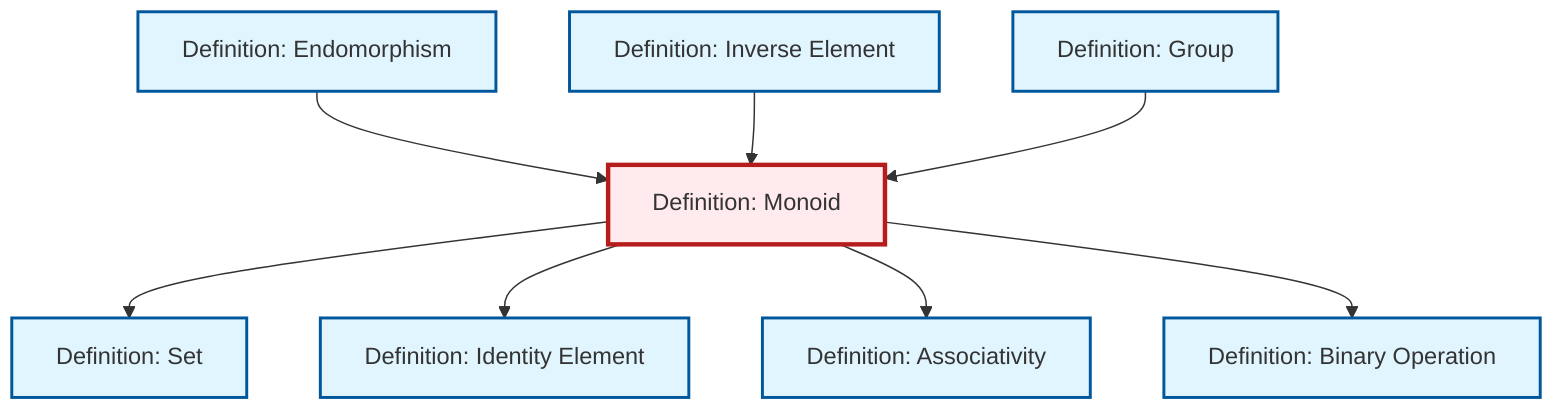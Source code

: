 graph TD
    classDef definition fill:#e1f5fe,stroke:#01579b,stroke-width:2px
    classDef theorem fill:#f3e5f5,stroke:#4a148c,stroke-width:2px
    classDef axiom fill:#fff3e0,stroke:#e65100,stroke-width:2px
    classDef example fill:#e8f5e9,stroke:#1b5e20,stroke-width:2px
    classDef current fill:#ffebee,stroke:#b71c1c,stroke-width:3px
    def-monoid["Definition: Monoid"]:::definition
    def-group["Definition: Group"]:::definition
    def-binary-operation["Definition: Binary Operation"]:::definition
    def-associativity["Definition: Associativity"]:::definition
    def-endomorphism["Definition: Endomorphism"]:::definition
    def-inverse-element["Definition: Inverse Element"]:::definition
    def-identity-element["Definition: Identity Element"]:::definition
    def-set["Definition: Set"]:::definition
    def-endomorphism --> def-monoid
    def-inverse-element --> def-monoid
    def-monoid --> def-set
    def-monoid --> def-identity-element
    def-monoid --> def-associativity
    def-group --> def-monoid
    def-monoid --> def-binary-operation
    class def-monoid current